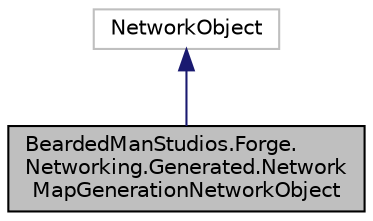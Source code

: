 digraph "BeardedManStudios.Forge.Networking.Generated.NetworkMapGenerationNetworkObject"
{
 // LATEX_PDF_SIZE
  edge [fontname="Helvetica",fontsize="10",labelfontname="Helvetica",labelfontsize="10"];
  node [fontname="Helvetica",fontsize="10",shape=record];
  Node2 [label="BeardedManStudios.Forge.\lNetworking.Generated.Network\lMapGenerationNetworkObject",height=0.2,width=0.4,color="black", fillcolor="grey75", style="filled", fontcolor="black",tooltip=" "];
  Node3 -> Node2 [dir="back",color="midnightblue",fontsize="10",style="solid",fontname="Helvetica"];
  Node3 [label="NetworkObject",height=0.2,width=0.4,color="grey75", fillcolor="white", style="filled",tooltip=" "];
}
